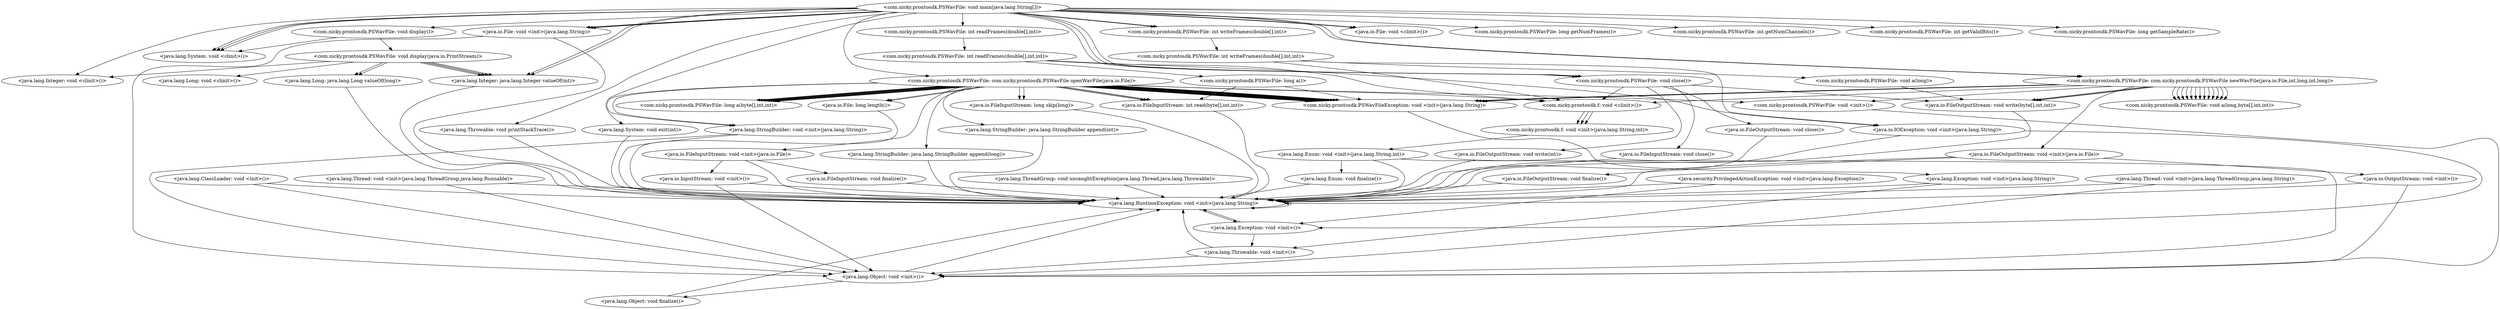 digraph CallGraph {
"<com.nicky.prontosdk.PSWavFile: void main(java.lang.String[])>" -> "<java.lang.System: void <clinit>()>";
"<com.nicky.prontosdk.PSWavFile: void main(java.lang.String[])>" -> "<java.lang.Integer: java.lang.Integer valueOf(int)>";
"<com.nicky.prontosdk.PSWavFile: void main(java.lang.String[])>" -> "<java.lang.Integer: java.lang.Integer valueOf(int)>";
"<com.nicky.prontosdk.PSWavFile: void main(java.lang.String[])>" -> "<com.nicky.prontosdk.PSWavFile: com.nicky.prontosdk.PSWavFile newWavFile(java.io.File,int,long,int,long)>";
"<com.nicky.prontosdk.PSWavFile: void main(java.lang.String[])>" -> "<java.io.File: void <init>(java.lang.String)>";
"<com.nicky.prontosdk.PSWavFile: void main(java.lang.String[])>" -> "<com.nicky.prontosdk.PSWavFile: com.nicky.prontosdk.PSWavFile openWavFile(java.io.File)>";
"<com.nicky.prontosdk.PSWavFile: void main(java.lang.String[])>" -> "<java.io.File: void <init>(java.lang.String)>";
"<com.nicky.prontosdk.PSWavFile: void main(java.lang.String[])>" -> "<com.nicky.prontosdk.PSWavFile: com.nicky.prontosdk.PSWavFile newWavFile(java.io.File,int,long,int,long)>";
"<com.nicky.prontosdk.PSWavFile: void main(java.lang.String[])>" -> "<java.io.File: void <init>(java.lang.String)>";
"<com.nicky.prontosdk.PSWavFile: void main(java.lang.String[])>" -> "<java.lang.System: void exit(int)>";
"<com.nicky.prontosdk.PSWavFile: void main(java.lang.String[])>" -> "<java.lang.System: void <clinit>()>";
"<com.nicky.prontosdk.PSWavFile: void main(java.lang.String[])>" -> "<java.lang.Integer: void <clinit>()>";
"<com.nicky.prontosdk.PSWavFile: void main(java.lang.String[])>" -> "<java.lang.System: void <clinit>()>";
"<com.nicky.prontosdk.PSWavFile: void main(java.lang.String[])>" -> "<java.io.File: void <clinit>()>";
"<com.nicky.prontosdk.PSWavFile: void main(java.lang.String[])>" -> "<java.io.File: void <clinit>()>";
"<java.lang.ThreadGroup: void uncaughtException(java.lang.Thread,java.lang.Throwable)>" -> "<java.lang.RuntimeException: void <init>(java.lang.String)>";
"<java.lang.ClassLoader: void <init>()>" -> "<java.lang.Object: void <init>()>";
"<java.lang.ClassLoader: void <init>()>" -> "<java.lang.RuntimeException: void <init>(java.lang.String)>";
"<java.security.PrivilegedActionException: void <init>(java.lang.Exception)>" -> "<java.lang.Exception: void <init>()>";
"<java.security.PrivilegedActionException: void <init>(java.lang.Exception)>" -> "<java.lang.RuntimeException: void <init>(java.lang.String)>";
"<java.lang.Thread: void <init>(java.lang.ThreadGroup,java.lang.Runnable)>" -> "<java.lang.Object: void <init>()>";
"<java.lang.Thread: void <init>(java.lang.ThreadGroup,java.lang.Runnable)>" -> "<java.lang.RuntimeException: void <init>(java.lang.String)>";
"<java.lang.Thread: void <init>(java.lang.ThreadGroup,java.lang.String)>" -> "<java.lang.Object: void <init>()>";
"<java.lang.Thread: void <init>(java.lang.ThreadGroup,java.lang.String)>" -> "<java.lang.RuntimeException: void <init>(java.lang.String)>";
"<java.lang.Integer: java.lang.Integer valueOf(int)>" -> "<java.lang.RuntimeException: void <init>(java.lang.String)>";
"<com.nicky.prontosdk.PSWavFile: com.nicky.prontosdk.PSWavFile newWavFile(java.io.File,int,long,int,long)>" -> "<com.nicky.prontosdk.f: void <clinit>()>";
"<com.nicky.prontosdk.PSWavFile: com.nicky.prontosdk.PSWavFile newWavFile(java.io.File,int,long,int,long)>" -> "<com.nicky.prontosdk.PSWavFile: void a(long,byte[],int,int)>";
"<com.nicky.prontosdk.PSWavFile: com.nicky.prontosdk.PSWavFile newWavFile(java.io.File,int,long,int,long)>" -> "<com.nicky.prontosdk.PSWavFile: void a(long,byte[],int,int)>";
"<com.nicky.prontosdk.PSWavFile: com.nicky.prontosdk.PSWavFile newWavFile(java.io.File,int,long,int,long)>" -> "<com.nicky.prontosdk.PSWavFile: void a(long,byte[],int,int)>";
"<com.nicky.prontosdk.PSWavFile: com.nicky.prontosdk.PSWavFile newWavFile(java.io.File,int,long,int,long)>" -> "<com.nicky.prontosdk.PSWavFile: void a(long,byte[],int,int)>";
"<com.nicky.prontosdk.PSWavFile: com.nicky.prontosdk.PSWavFile newWavFile(java.io.File,int,long,int,long)>" -> "<com.nicky.prontosdk.PSWavFile: void a(long,byte[],int,int)>";
"<com.nicky.prontosdk.PSWavFile: com.nicky.prontosdk.PSWavFile newWavFile(java.io.File,int,long,int,long)>" -> "<com.nicky.prontosdk.PSWavFile: void a(long,byte[],int,int)>";
"<com.nicky.prontosdk.PSWavFile: com.nicky.prontosdk.PSWavFile newWavFile(java.io.File,int,long,int,long)>" -> "<com.nicky.prontosdk.PSWavFile: void a(long,byte[],int,int)>";
"<com.nicky.prontosdk.PSWavFile: com.nicky.prontosdk.PSWavFile newWavFile(java.io.File,int,long,int,long)>" -> "<com.nicky.prontosdk.PSWavFile: void a(long,byte[],int,int)>";
"<com.nicky.prontosdk.PSWavFile: com.nicky.prontosdk.PSWavFile newWavFile(java.io.File,int,long,int,long)>" -> "<com.nicky.prontosdk.PSWavFile: void a(long,byte[],int,int)>";
"<com.nicky.prontosdk.PSWavFile: com.nicky.prontosdk.PSWavFile newWavFile(java.io.File,int,long,int,long)>" -> "<com.nicky.prontosdk.PSWavFile: void a(long,byte[],int,int)>";
"<com.nicky.prontosdk.PSWavFile: com.nicky.prontosdk.PSWavFile newWavFile(java.io.File,int,long,int,long)>" -> "<com.nicky.prontosdk.PSWavFile: void a(long,byte[],int,int)>";
"<com.nicky.prontosdk.PSWavFile: com.nicky.prontosdk.PSWavFile newWavFile(java.io.File,int,long,int,long)>" -> "<com.nicky.prontosdk.PSWavFile: void a(long,byte[],int,int)>";
"<com.nicky.prontosdk.PSWavFile: com.nicky.prontosdk.PSWavFile newWavFile(java.io.File,int,long,int,long)>" -> "<com.nicky.prontosdk.PSWavFile: void a(long,byte[],int,int)>";
"<com.nicky.prontosdk.PSWavFile: com.nicky.prontosdk.PSWavFile newWavFile(java.io.File,int,long,int,long)>" -> "<java.io.FileOutputStream: void <init>(java.io.File)>";
"<com.nicky.prontosdk.PSWavFile: com.nicky.prontosdk.PSWavFile newWavFile(java.io.File,int,long,int,long)>" -> "<com.nicky.prontosdk.PSWavFileException: void <init>(java.lang.String)>";
"<com.nicky.prontosdk.PSWavFile: com.nicky.prontosdk.PSWavFile newWavFile(java.io.File,int,long,int,long)>" -> "<com.nicky.prontosdk.PSWavFileException: void <init>(java.lang.String)>";
"<com.nicky.prontosdk.PSWavFile: com.nicky.prontosdk.PSWavFile newWavFile(java.io.File,int,long,int,long)>" -> "<com.nicky.prontosdk.PSWavFileException: void <init>(java.lang.String)>";
"<com.nicky.prontosdk.PSWavFile: com.nicky.prontosdk.PSWavFile newWavFile(java.io.File,int,long,int,long)>" -> "<com.nicky.prontosdk.PSWavFileException: void <init>(java.lang.String)>";
"<com.nicky.prontosdk.PSWavFile: com.nicky.prontosdk.PSWavFile newWavFile(java.io.File,int,long,int,long)>" -> "<com.nicky.prontosdk.PSWavFile: void <init>()>";
"<java.io.File: void <init>(java.lang.String)>" -> "<java.lang.Object: void <init>()>";
"<java.io.File: void <init>(java.lang.String)>" -> "<java.lang.RuntimeException: void <init>(java.lang.String)>";
"<com.nicky.prontosdk.PSWavFile: com.nicky.prontosdk.PSWavFile openWavFile(java.io.File)>" -> "<com.nicky.prontosdk.f: void <clinit>()>";
"<com.nicky.prontosdk.PSWavFile: com.nicky.prontosdk.PSWavFile openWavFile(java.io.File)>" -> "<com.nicky.prontosdk.PSWavFileException: void <init>(java.lang.String)>";
"<com.nicky.prontosdk.PSWavFile: com.nicky.prontosdk.PSWavFile openWavFile(java.io.File)>" -> "<com.nicky.prontosdk.PSWavFileException: void <init>(java.lang.String)>";
"<com.nicky.prontosdk.PSWavFile: com.nicky.prontosdk.PSWavFile openWavFile(java.io.File)>" -> "<com.nicky.prontosdk.PSWavFileException: void <init>(java.lang.String)>";
"<com.nicky.prontosdk.PSWavFile: com.nicky.prontosdk.PSWavFile openWavFile(java.io.File)>" -> "<com.nicky.prontosdk.PSWavFileException: void <init>(java.lang.String)>";
"<com.nicky.prontosdk.PSWavFile: com.nicky.prontosdk.PSWavFile openWavFile(java.io.File)>" -> "<com.nicky.prontosdk.PSWavFileException: void <init>(java.lang.String)>";
"<com.nicky.prontosdk.PSWavFile: com.nicky.prontosdk.PSWavFile openWavFile(java.io.File)>" -> "<com.nicky.prontosdk.PSWavFileException: void <init>(java.lang.String)>";
"<com.nicky.prontosdk.PSWavFile: com.nicky.prontosdk.PSWavFile openWavFile(java.io.File)>" -> "<com.nicky.prontosdk.PSWavFileException: void <init>(java.lang.String)>";
"<com.nicky.prontosdk.PSWavFile: com.nicky.prontosdk.PSWavFile openWavFile(java.io.File)>" -> "<com.nicky.prontosdk.PSWavFile: long a(byte[],int,int)>";
"<com.nicky.prontosdk.PSWavFile: com.nicky.prontosdk.PSWavFile openWavFile(java.io.File)>" -> "<com.nicky.prontosdk.PSWavFile: long a(byte[],int,int)>";
"<com.nicky.prontosdk.PSWavFile: com.nicky.prontosdk.PSWavFile openWavFile(java.io.File)>" -> "<com.nicky.prontosdk.PSWavFile: long a(byte[],int,int)>";
"<com.nicky.prontosdk.PSWavFile: com.nicky.prontosdk.PSWavFile openWavFile(java.io.File)>" -> "<com.nicky.prontosdk.PSWavFile: long a(byte[],int,int)>";
"<com.nicky.prontosdk.PSWavFile: com.nicky.prontosdk.PSWavFile openWavFile(java.io.File)>" -> "<com.nicky.prontosdk.PSWavFileException: void <init>(java.lang.String)>";
"<com.nicky.prontosdk.PSWavFile: com.nicky.prontosdk.PSWavFile openWavFile(java.io.File)>" -> "<java.lang.StringBuilder: void <init>(java.lang.String)>";
"<com.nicky.prontosdk.PSWavFile: com.nicky.prontosdk.PSWavFile openWavFile(java.io.File)>" -> "<com.nicky.prontosdk.PSWavFile: long a(byte[],int,int)>";
"<com.nicky.prontosdk.PSWavFile: com.nicky.prontosdk.PSWavFile openWavFile(java.io.File)>" -> "<com.nicky.prontosdk.PSWavFile: long a(byte[],int,int)>";
"<com.nicky.prontosdk.PSWavFile: com.nicky.prontosdk.PSWavFile openWavFile(java.io.File)>" -> "<com.nicky.prontosdk.PSWavFile: long a(byte[],int,int)>";
"<com.nicky.prontosdk.PSWavFile: com.nicky.prontosdk.PSWavFile openWavFile(java.io.File)>" -> "<com.nicky.prontosdk.PSWavFileException: void <init>(java.lang.String)>";
"<com.nicky.prontosdk.PSWavFile: com.nicky.prontosdk.PSWavFile openWavFile(java.io.File)>" -> "<com.nicky.prontosdk.PSWavFileException: void <init>(java.lang.String)>";
"<com.nicky.prontosdk.PSWavFile: com.nicky.prontosdk.PSWavFile openWavFile(java.io.File)>" -> "<com.nicky.prontosdk.PSWavFileException: void <init>(java.lang.String)>";
"<com.nicky.prontosdk.PSWavFile: com.nicky.prontosdk.PSWavFile openWavFile(java.io.File)>" -> "<java.lang.StringBuilder: void <init>(java.lang.String)>";
"<com.nicky.prontosdk.PSWavFile: com.nicky.prontosdk.PSWavFile openWavFile(java.io.File)>" -> "<com.nicky.prontosdk.PSWavFileException: void <init>(java.lang.String)>";
"<com.nicky.prontosdk.PSWavFile: com.nicky.prontosdk.PSWavFile openWavFile(java.io.File)>" -> "<com.nicky.prontosdk.PSWavFileException: void <init>(java.lang.String)>";
"<com.nicky.prontosdk.PSWavFile: com.nicky.prontosdk.PSWavFile openWavFile(java.io.File)>" -> "<com.nicky.prontosdk.PSWavFile: long a(byte[],int,int)>";
"<com.nicky.prontosdk.PSWavFile: com.nicky.prontosdk.PSWavFile openWavFile(java.io.File)>" -> "<com.nicky.prontosdk.PSWavFile: long a(byte[],int,int)>";
"<com.nicky.prontosdk.PSWavFile: com.nicky.prontosdk.PSWavFile openWavFile(java.io.File)>" -> "<com.nicky.prontosdk.PSWavFile: long a(byte[],int,int)>";
"<com.nicky.prontosdk.PSWavFile: com.nicky.prontosdk.PSWavFile openWavFile(java.io.File)>" -> "<com.nicky.prontosdk.PSWavFileException: void <init>(java.lang.String)>";
"<com.nicky.prontosdk.PSWavFile: com.nicky.prontosdk.PSWavFile openWavFile(java.io.File)>" -> "<java.io.FileInputStream: void <init>(java.io.File)>";
"<com.nicky.prontosdk.PSWavFile: com.nicky.prontosdk.PSWavFile openWavFile(java.io.File)>" -> "<com.nicky.prontosdk.PSWavFile: void <init>()>";
"<java.lang.System: void exit(int)>" -> "<java.lang.RuntimeException: void <init>(java.lang.String)>";
"<java.lang.RuntimeException: void <init>(java.lang.String)>" -> "<java.lang.Exception: void <init>()>";
"<java.lang.RuntimeException: void <init>(java.lang.String)>" -> "<java.lang.RuntimeException: void <init>(java.lang.String)>";
"<java.lang.Object: void <init>()>" -> "<java.lang.Object: void finalize()>";
"<java.lang.Object: void <init>()>" -> "<java.lang.RuntimeException: void <init>(java.lang.String)>";
"<java.lang.Exception: void <init>()>" -> "<java.lang.Throwable: void <init>()>";
"<java.lang.Exception: void <init>()>" -> "<java.lang.RuntimeException: void <init>(java.lang.String)>";
"<com.nicky.prontosdk.f: void <clinit>()>" -> "<com.nicky.prontosdk.f: void <init>(java.lang.String,int)>";
"<com.nicky.prontosdk.f: void <clinit>()>" -> "<com.nicky.prontosdk.f: void <init>(java.lang.String,int)>";
"<com.nicky.prontosdk.f: void <clinit>()>" -> "<com.nicky.prontosdk.f: void <init>(java.lang.String,int)>";
"<java.io.FileOutputStream: void <init>(java.io.File)>" -> "<java.io.FileOutputStream: void finalize()>";
"<java.io.FileOutputStream: void <init>(java.io.File)>" -> "<java.lang.RuntimeException: void <init>(java.lang.String)>";
"<java.io.FileOutputStream: void <init>(java.io.File)>" -> "<java.io.OutputStream: void <init>()>";
"<com.nicky.prontosdk.PSWavFileException: void <init>(java.lang.String)>" -> "<java.lang.Exception: void <init>(java.lang.String)>";
"<com.nicky.prontosdk.PSWavFile: void <init>()>" -> "<java.lang.Object: void <init>()>";
"<java.lang.StringBuilder: void <init>(java.lang.String)>" -> "<java.lang.Object: void <init>()>";
"<java.lang.StringBuilder: void <init>(java.lang.String)>" -> "<java.lang.RuntimeException: void <init>(java.lang.String)>";
"<java.io.FileInputStream: void <init>(java.io.File)>" -> "<java.io.FileInputStream: void finalize()>";
"<java.io.FileInputStream: void <init>(java.io.File)>" -> "<java.lang.RuntimeException: void <init>(java.lang.String)>";
"<java.io.FileInputStream: void <init>(java.io.File)>" -> "<java.io.InputStream: void <init>()>";
"<java.lang.Object: void finalize()>" -> "<java.lang.RuntimeException: void <init>(java.lang.String)>";
"<java.lang.Throwable: void <init>()>" -> "<java.lang.Object: void <init>()>";
"<java.lang.Throwable: void <init>()>" -> "<java.lang.RuntimeException: void <init>(java.lang.String)>";
"<com.nicky.prontosdk.f: void <init>(java.lang.String,int)>" -> "<java.lang.Enum: void <init>(java.lang.String,int)>";
"<java.io.FileOutputStream: void finalize()>" -> "<java.lang.RuntimeException: void <init>(java.lang.String)>";
"<java.io.OutputStream: void <init>()>" -> "<java.lang.Object: void <init>()>";
"<java.io.OutputStream: void <init>()>" -> "<java.lang.RuntimeException: void <init>(java.lang.String)>";
"<java.lang.Exception: void <init>(java.lang.String)>" -> "<java.lang.Throwable: void <init>()>";
"<java.lang.Exception: void <init>(java.lang.String)>" -> "<java.lang.RuntimeException: void <init>(java.lang.String)>";
"<java.io.FileInputStream: void finalize()>" -> "<java.lang.RuntimeException: void <init>(java.lang.String)>";
"<java.io.InputStream: void <init>()>" -> "<java.lang.Object: void <init>()>";
"<java.io.InputStream: void <init>()>" -> "<java.lang.RuntimeException: void <init>(java.lang.String)>";
"<java.lang.Enum: void <init>(java.lang.String,int)>" -> "<java.lang.Enum: void finalize()>";
"<java.lang.Enum: void <init>(java.lang.String,int)>" -> "<java.lang.RuntimeException: void <init>(java.lang.String)>";
"<java.lang.Enum: void <init>(java.lang.String,int)>" -> "<java.lang.Object: void <init>()>";
"<java.lang.Enum: void finalize()>" -> "<java.lang.RuntimeException: void <init>(java.lang.String)>";
"<com.nicky.prontosdk.PSWavFile: com.nicky.prontosdk.PSWavFile openWavFile(java.io.File)>" -> "<java.lang.StringBuilder: java.lang.StringBuilder append(long)>";
"<com.nicky.prontosdk.PSWavFile: com.nicky.prontosdk.PSWavFile openWavFile(java.io.File)>" -> "<java.lang.StringBuilder: java.lang.StringBuilder append(int)>";
"<java.lang.StringBuilder: java.lang.StringBuilder append(long)>" -> "<java.lang.RuntimeException: void <init>(java.lang.String)>";
"<java.lang.StringBuilder: java.lang.StringBuilder append(int)>" -> "<java.lang.RuntimeException: void <init>(java.lang.String)>";
"<com.nicky.prontosdk.PSWavFile: com.nicky.prontosdk.PSWavFile openWavFile(java.io.File)>" -> "<java.io.FileInputStream: int read(byte[],int,int)>";
"<com.nicky.prontosdk.PSWavFile: com.nicky.prontosdk.PSWavFile openWavFile(java.io.File)>" -> "<java.io.FileInputStream: int read(byte[],int,int)>";
"<com.nicky.prontosdk.PSWavFile: com.nicky.prontosdk.PSWavFile openWavFile(java.io.File)>" -> "<java.io.FileInputStream: int read(byte[],int,int)>";
"<com.nicky.prontosdk.PSWavFile: com.nicky.prontosdk.PSWavFile openWavFile(java.io.File)>" -> "<java.io.FileInputStream: long skip(long)>";
"<com.nicky.prontosdk.PSWavFile: com.nicky.prontosdk.PSWavFile openWavFile(java.io.File)>" -> "<java.io.FileInputStream: long skip(long)>";
"<java.io.FileInputStream: int read(byte[],int,int)>" -> "<java.lang.RuntimeException: void <init>(java.lang.String)>";
"<java.io.FileInputStream: long skip(long)>" -> "<java.lang.RuntimeException: void <init>(java.lang.String)>";
"<com.nicky.prontosdk.PSWavFile: com.nicky.prontosdk.PSWavFile newWavFile(java.io.File,int,long,int,long)>" -> "<java.io.FileOutputStream: void write(byte[],int,int)>";
"<com.nicky.prontosdk.PSWavFile: com.nicky.prontosdk.PSWavFile newWavFile(java.io.File,int,long,int,long)>" -> "<java.io.FileOutputStream: void write(byte[],int,int)>";
"<com.nicky.prontosdk.PSWavFile: com.nicky.prontosdk.PSWavFile newWavFile(java.io.File,int,long,int,long)>" -> "<java.io.FileOutputStream: void write(byte[],int,int)>";
"<java.io.FileOutputStream: void write(byte[],int,int)>" -> "<java.lang.RuntimeException: void <init>(java.lang.String)>";
"<com.nicky.prontosdk.PSWavFile: void main(java.lang.String[])>" -> "<com.nicky.prontosdk.PSWavFile: int writeFrames(double[],int)>";
"<com.nicky.prontosdk.PSWavFile: void main(java.lang.String[])>" -> "<com.nicky.prontosdk.PSWavFile: void close()>";
"<com.nicky.prontosdk.PSWavFile: void close()>" -> "<com.nicky.prontosdk.f: void <clinit>()>";
"<com.nicky.prontosdk.PSWavFile: void close()>" -> "<java.io.FileOutputStream: void write(byte[],int,int)>";
"<com.nicky.prontosdk.PSWavFile: void close()>" -> "<java.io.FileOutputStream: void write(int)>";
"<com.nicky.prontosdk.PSWavFile: void close()>" -> "<java.io.FileOutputStream: void close()>";
"<java.io.FileOutputStream: void write(int)>" -> "<java.lang.RuntimeException: void <init>(java.lang.String)>";
"<java.io.FileOutputStream: void close()>" -> "<java.lang.RuntimeException: void <init>(java.lang.String)>";
"<com.nicky.prontosdk.PSWavFile: int writeFrames(double[],int)>" -> "<com.nicky.prontosdk.PSWavFile: int writeFrames(double[],int,int)>";
"<com.nicky.prontosdk.PSWavFile: int writeFrames(double[],int,int)>" -> "<com.nicky.prontosdk.f: void <clinit>()>";
"<com.nicky.prontosdk.PSWavFile: int writeFrames(double[],int,int)>" -> "<com.nicky.prontosdk.PSWavFile: void a(long)>";
"<com.nicky.prontosdk.PSWavFile: int writeFrames(double[],int,int)>" -> "<java.io.IOException: void <init>(java.lang.String)>";
"<java.io.IOException: void <init>(java.lang.String)>" -> "<java.lang.Exception: void <init>()>";
"<java.io.IOException: void <init>(java.lang.String)>" -> "<java.lang.RuntimeException: void <init>(java.lang.String)>";
"<com.nicky.prontosdk.PSWavFile: void a(long)>" -> "<java.io.FileOutputStream: void write(byte[],int,int)>";
"<com.nicky.prontosdk.PSWavFile: void main(java.lang.String[])>" -> "<com.nicky.prontosdk.PSWavFile: int writeFrames(double[],int)>";
"<com.nicky.prontosdk.PSWavFile: void main(java.lang.String[])>" -> "<com.nicky.prontosdk.PSWavFile: void close()>";
"<com.nicky.prontosdk.PSWavFile: void main(java.lang.String[])>" -> "<com.nicky.prontosdk.PSWavFile: void display()>";
"<com.nicky.prontosdk.PSWavFile: void main(java.lang.String[])>" -> "<com.nicky.prontosdk.PSWavFile: long getNumFrames()>";
"<com.nicky.prontosdk.PSWavFile: void main(java.lang.String[])>" -> "<com.nicky.prontosdk.PSWavFile: int getNumChannels()>";
"<com.nicky.prontosdk.PSWavFile: void main(java.lang.String[])>" -> "<com.nicky.prontosdk.PSWavFile: int getValidBits()>";
"<com.nicky.prontosdk.PSWavFile: void main(java.lang.String[])>" -> "<com.nicky.prontosdk.PSWavFile: long getSampleRate()>";
"<com.nicky.prontosdk.PSWavFile: void main(java.lang.String[])>" -> "<com.nicky.prontosdk.PSWavFile: int readFrames(double[],int)>";
"<com.nicky.prontosdk.PSWavFile: void main(java.lang.String[])>" -> "<com.nicky.prontosdk.PSWavFile: void close()>";
"<com.nicky.prontosdk.PSWavFile: void display()>" -> "<java.lang.System: void <clinit>()>";
"<com.nicky.prontosdk.PSWavFile: int readFrames(double[],int)>" -> "<com.nicky.prontosdk.PSWavFile: int readFrames(double[],int,int)>";
"<com.nicky.prontosdk.PSWavFile: int readFrames(double[],int,int)>" -> "<com.nicky.prontosdk.f: void <clinit>()>";
"<com.nicky.prontosdk.PSWavFile: int readFrames(double[],int,int)>" -> "<com.nicky.prontosdk.PSWavFile: long a()>";
"<com.nicky.prontosdk.PSWavFile: int readFrames(double[],int,int)>" -> "<java.io.IOException: void <init>(java.lang.String)>";
"<com.nicky.prontosdk.PSWavFile: long a()>" -> "<com.nicky.prontosdk.PSWavFileException: void <init>(java.lang.String)>";
"<com.nicky.prontosdk.PSWavFile: long a()>" -> "<java.io.FileInputStream: int read(byte[],int,int)>";
"<com.nicky.prontosdk.PSWavFile: void display()>" -> "<com.nicky.prontosdk.PSWavFile: void display(java.io.PrintStream)>";
"<com.nicky.prontosdk.PSWavFile: void display(java.io.PrintStream)>" -> "<java.lang.Integer: void <clinit>()>";
"<com.nicky.prontosdk.PSWavFile: void display(java.io.PrintStream)>" -> "<java.lang.Integer: java.lang.Integer valueOf(int)>";
"<com.nicky.prontosdk.PSWavFile: void display(java.io.PrintStream)>" -> "<java.lang.Integer: java.lang.Integer valueOf(int)>";
"<com.nicky.prontosdk.PSWavFile: void display(java.io.PrintStream)>" -> "<java.lang.Integer: java.lang.Integer valueOf(int)>";
"<com.nicky.prontosdk.PSWavFile: void display(java.io.PrintStream)>" -> "<java.lang.Long: java.lang.Long valueOf(long)>";
"<com.nicky.prontosdk.PSWavFile: void display(java.io.PrintStream)>" -> "<java.lang.Long: java.lang.Long valueOf(long)>";
"<com.nicky.prontosdk.PSWavFile: void display(java.io.PrintStream)>" -> "<java.lang.Integer: java.lang.Integer valueOf(int)>";
"<com.nicky.prontosdk.PSWavFile: void display(java.io.PrintStream)>" -> "<java.lang.Long: void <clinit>()>";
"<java.lang.Long: java.lang.Long valueOf(long)>" -> "<java.lang.RuntimeException: void <init>(java.lang.String)>";
"<com.nicky.prontosdk.PSWavFile: void close()>" -> "<java.io.FileInputStream: void close()>";
"<java.io.FileInputStream: void close()>" -> "<java.lang.RuntimeException: void <init>(java.lang.String)>";
"<com.nicky.prontosdk.PSWavFile: void main(java.lang.String[])>" -> "<java.lang.Throwable: void printStackTrace()>";
"<java.lang.Throwable: void printStackTrace()>" -> "<java.lang.RuntimeException: void <init>(java.lang.String)>";
"<com.nicky.prontosdk.PSWavFile: com.nicky.prontosdk.PSWavFile openWavFile(java.io.File)>" -> "<java.io.File: long length()>";
"<com.nicky.prontosdk.PSWavFile: com.nicky.prontosdk.PSWavFile openWavFile(java.io.File)>" -> "<java.io.File: long length()>";
"<java.io.File: long length()>" -> "<java.lang.RuntimeException: void <init>(java.lang.String)>";
}
